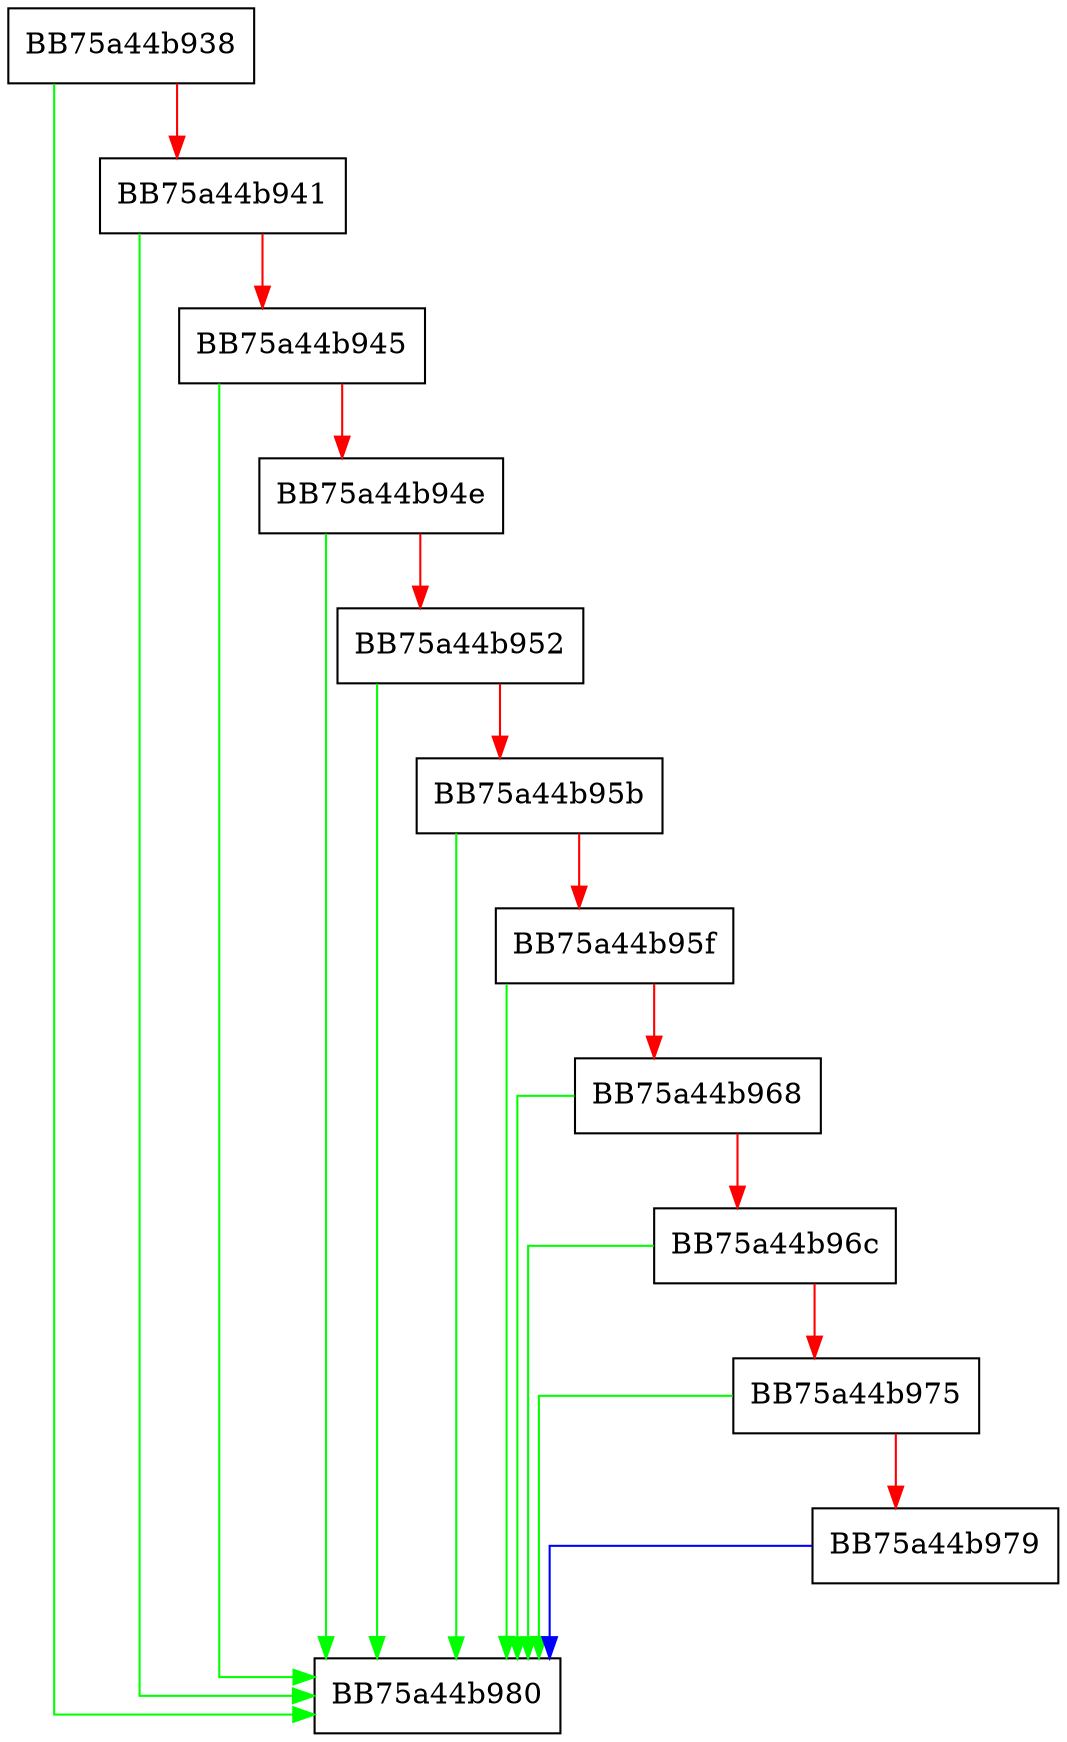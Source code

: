 digraph aggregate_script_return_status {
  node [shape="box"];
  graph [splines=ortho];
  BB75a44b938 -> BB75a44b980 [color="green"];
  BB75a44b938 -> BB75a44b941 [color="red"];
  BB75a44b941 -> BB75a44b980 [color="green"];
  BB75a44b941 -> BB75a44b945 [color="red"];
  BB75a44b945 -> BB75a44b980 [color="green"];
  BB75a44b945 -> BB75a44b94e [color="red"];
  BB75a44b94e -> BB75a44b980 [color="green"];
  BB75a44b94e -> BB75a44b952 [color="red"];
  BB75a44b952 -> BB75a44b980 [color="green"];
  BB75a44b952 -> BB75a44b95b [color="red"];
  BB75a44b95b -> BB75a44b980 [color="green"];
  BB75a44b95b -> BB75a44b95f [color="red"];
  BB75a44b95f -> BB75a44b980 [color="green"];
  BB75a44b95f -> BB75a44b968 [color="red"];
  BB75a44b968 -> BB75a44b980 [color="green"];
  BB75a44b968 -> BB75a44b96c [color="red"];
  BB75a44b96c -> BB75a44b980 [color="green"];
  BB75a44b96c -> BB75a44b975 [color="red"];
  BB75a44b975 -> BB75a44b980 [color="green"];
  BB75a44b975 -> BB75a44b979 [color="red"];
  BB75a44b979 -> BB75a44b980 [color="blue"];
}